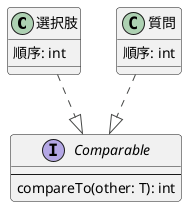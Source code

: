 @startuml
'https://plantuml.com/class-diagram

!theme toy

skinparam shadowing false
skinparam backgroundColor white
skinparam defaultFontName Cica

class 選択肢 {
    順序: int
}

class 質問 {
    順序: int
}

interface Comparable {
--
compareTo(other: T): int
}

選択肢 ..|> Comparable
質問 ..|> Comparable


@enduml